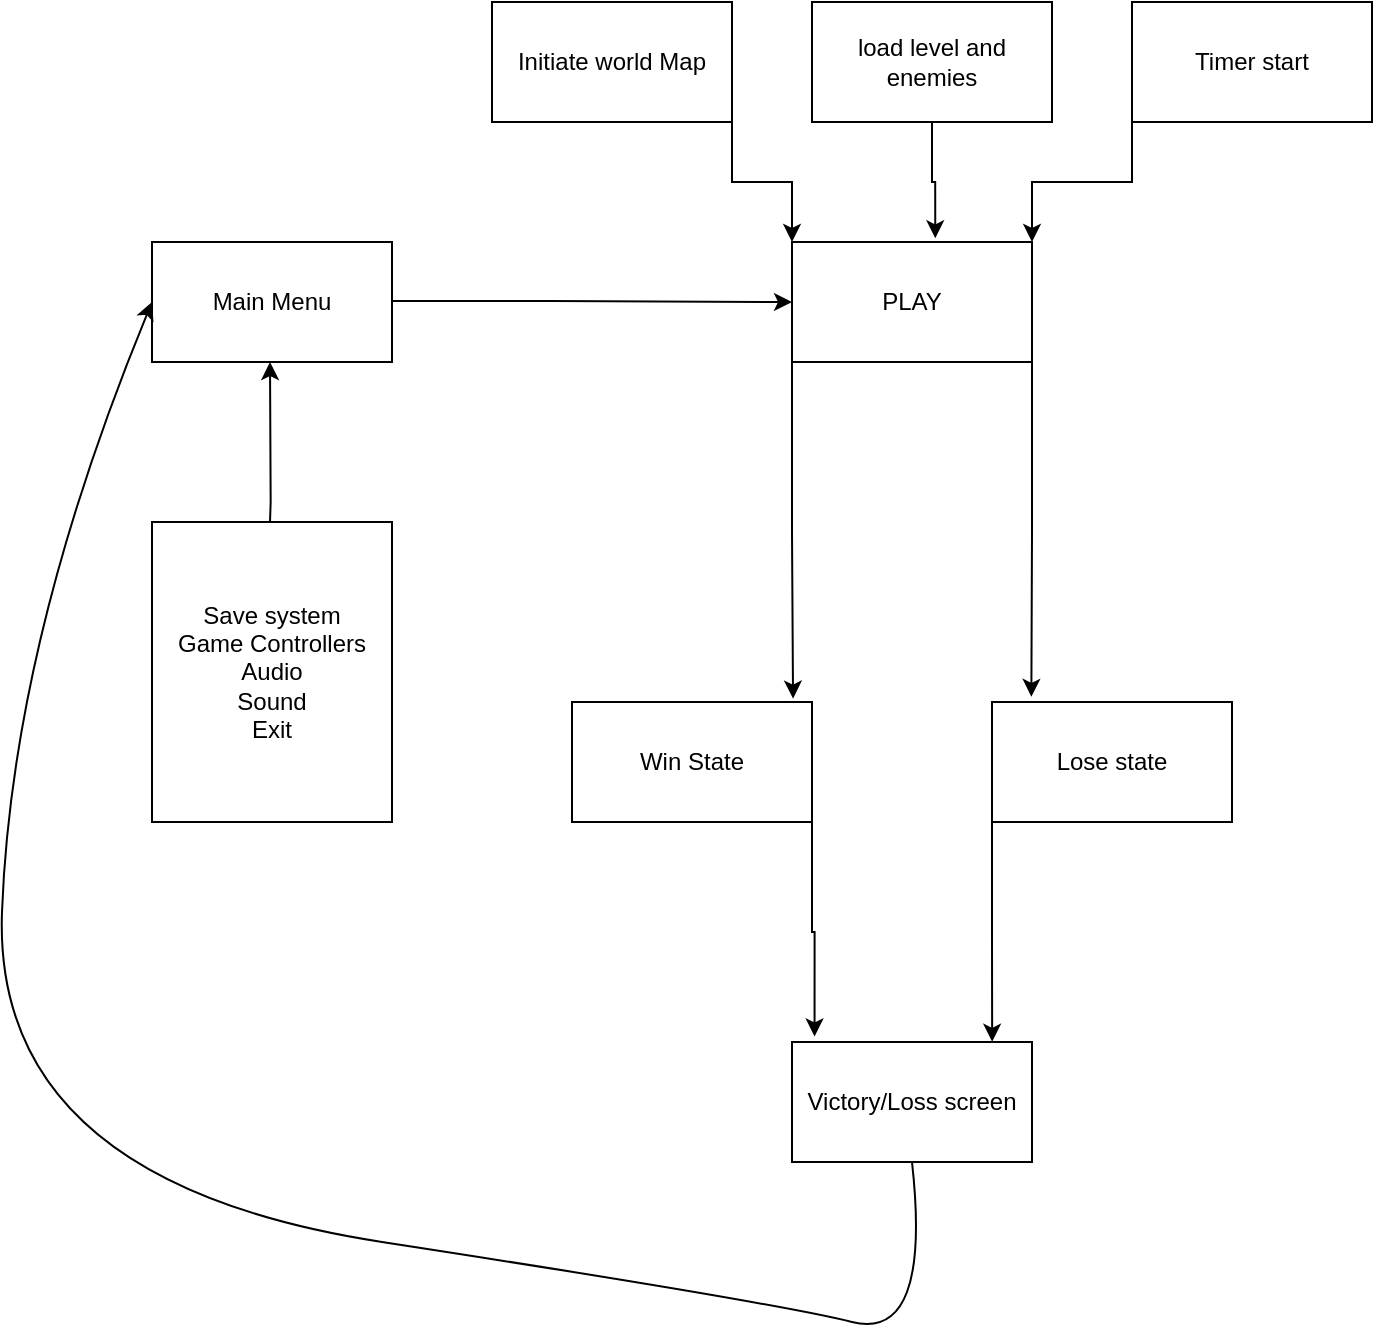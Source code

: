 <mxfile version="15.8.3" type="gitlab">
  <diagram id="AVCgjMB4vnnHdktHC23D" name="Page-1">
    <mxGraphModel dx="1564" dy="880" grid="1" gridSize="10" guides="1" tooltips="1" connect="1" arrows="1" fold="1" page="1" pageScale="1" pageWidth="1169" pageHeight="1654" math="0" shadow="0">
      <root>
        <mxCell id="0" />
        <mxCell id="1" parent="0" />
        <mxCell id="Dgi1GJ6ZeWri7rp1ALK4-1" value="Main Menu" style="rounded=0;whiteSpace=wrap;html=1;" vertex="1" parent="1">
          <mxGeometry x="120" y="150" width="120" height="60" as="geometry" />
        </mxCell>
        <mxCell id="Dgi1GJ6ZeWri7rp1ALK4-2" value="" style="endArrow=classic;html=1;rounded=0;entryX=0;entryY=0.5;entryDx=0;entryDy=0;" edge="1" parent="1" target="Dgi1GJ6ZeWri7rp1ALK4-5">
          <mxGeometry width="50" height="50" relative="1" as="geometry">
            <mxPoint x="240" y="179.5" as="sourcePoint" />
            <mxPoint x="400" y="179.5" as="targetPoint" />
            <Array as="points">
              <mxPoint x="240" y="179.5" />
              <mxPoint x="320" y="179.5" />
            </Array>
          </mxGeometry>
        </mxCell>
        <mxCell id="Dgi1GJ6ZeWri7rp1ALK4-3" value="Save system&lt;br&gt;Game Controllers&lt;br&gt;Audio&lt;br&gt;Sound&lt;br&gt;Exit" style="rounded=0;whiteSpace=wrap;html=1;" vertex="1" parent="1">
          <mxGeometry x="120" y="290" width="120" height="150" as="geometry" />
        </mxCell>
        <mxCell id="Dgi1GJ6ZeWri7rp1ALK4-4" value="" style="endArrow=classic;html=1;rounded=0;" edge="1" parent="1">
          <mxGeometry width="50" height="50" relative="1" as="geometry">
            <mxPoint x="179" y="290" as="sourcePoint" />
            <mxPoint x="179" y="210" as="targetPoint" />
            <Array as="points">
              <mxPoint x="179.33" y="280" />
            </Array>
          </mxGeometry>
        </mxCell>
        <mxCell id="Dgi1GJ6ZeWri7rp1ALK4-22" style="edgeStyle=orthogonalEdgeStyle;rounded=0;orthogonalLoop=1;jettySize=auto;html=1;exitX=0;exitY=1;exitDx=0;exitDy=0;entryX=0.921;entryY=-0.028;entryDx=0;entryDy=0;entryPerimeter=0;" edge="1" parent="1" source="Dgi1GJ6ZeWri7rp1ALK4-5" target="Dgi1GJ6ZeWri7rp1ALK4-20">
          <mxGeometry relative="1" as="geometry" />
        </mxCell>
        <mxCell id="Dgi1GJ6ZeWri7rp1ALK4-23" style="edgeStyle=orthogonalEdgeStyle;rounded=0;orthogonalLoop=1;jettySize=auto;html=1;exitX=1;exitY=1;exitDx=0;exitDy=0;entryX=0.164;entryY=-0.043;entryDx=0;entryDy=0;entryPerimeter=0;" edge="1" parent="1" source="Dgi1GJ6ZeWri7rp1ALK4-5" target="Dgi1GJ6ZeWri7rp1ALK4-21">
          <mxGeometry relative="1" as="geometry" />
        </mxCell>
        <mxCell id="Dgi1GJ6ZeWri7rp1ALK4-5" value="PLAY" style="rounded=0;whiteSpace=wrap;html=1;" vertex="1" parent="1">
          <mxGeometry x="440" y="150" width="120" height="60" as="geometry" />
        </mxCell>
        <mxCell id="Dgi1GJ6ZeWri7rp1ALK4-11" style="edgeStyle=orthogonalEdgeStyle;rounded=0;orthogonalLoop=1;jettySize=auto;html=1;exitX=1;exitY=1;exitDx=0;exitDy=0;entryX=0;entryY=0;entryDx=0;entryDy=0;" edge="1" parent="1" source="Dgi1GJ6ZeWri7rp1ALK4-6" target="Dgi1GJ6ZeWri7rp1ALK4-5">
          <mxGeometry relative="1" as="geometry" />
        </mxCell>
        <mxCell id="Dgi1GJ6ZeWri7rp1ALK4-6" value="Initiate world Map&lt;br&gt;" style="rounded=0;whiteSpace=wrap;html=1;" vertex="1" parent="1">
          <mxGeometry x="290" y="30" width="120" height="60" as="geometry" />
        </mxCell>
        <mxCell id="Dgi1GJ6ZeWri7rp1ALK4-12" style="edgeStyle=orthogonalEdgeStyle;rounded=0;orthogonalLoop=1;jettySize=auto;html=1;exitX=0.5;exitY=1;exitDx=0;exitDy=0;entryX=0.597;entryY=-0.031;entryDx=0;entryDy=0;entryPerimeter=0;" edge="1" parent="1" source="Dgi1GJ6ZeWri7rp1ALK4-7" target="Dgi1GJ6ZeWri7rp1ALK4-5">
          <mxGeometry relative="1" as="geometry" />
        </mxCell>
        <mxCell id="Dgi1GJ6ZeWri7rp1ALK4-7" value="load level and enemies" style="rounded=0;whiteSpace=wrap;html=1;" vertex="1" parent="1">
          <mxGeometry x="450" y="30" width="120" height="60" as="geometry" />
        </mxCell>
        <mxCell id="Dgi1GJ6ZeWri7rp1ALK4-13" style="edgeStyle=orthogonalEdgeStyle;rounded=0;orthogonalLoop=1;jettySize=auto;html=1;exitX=0;exitY=1;exitDx=0;exitDy=0;entryX=1;entryY=0;entryDx=0;entryDy=0;" edge="1" parent="1" source="Dgi1GJ6ZeWri7rp1ALK4-8" target="Dgi1GJ6ZeWri7rp1ALK4-5">
          <mxGeometry relative="1" as="geometry" />
        </mxCell>
        <mxCell id="Dgi1GJ6ZeWri7rp1ALK4-8" value="Timer start" style="rounded=0;whiteSpace=wrap;html=1;" vertex="1" parent="1">
          <mxGeometry x="610" y="30" width="120" height="60" as="geometry" />
        </mxCell>
        <mxCell id="Dgi1GJ6ZeWri7rp1ALK4-25" style="edgeStyle=orthogonalEdgeStyle;rounded=0;orthogonalLoop=1;jettySize=auto;html=1;exitX=1;exitY=1;exitDx=0;exitDy=0;entryX=0.094;entryY=-0.046;entryDx=0;entryDy=0;entryPerimeter=0;" edge="1" parent="1" source="Dgi1GJ6ZeWri7rp1ALK4-20" target="Dgi1GJ6ZeWri7rp1ALK4-24">
          <mxGeometry relative="1" as="geometry" />
        </mxCell>
        <mxCell id="Dgi1GJ6ZeWri7rp1ALK4-20" value="Win State" style="rounded=0;whiteSpace=wrap;html=1;" vertex="1" parent="1">
          <mxGeometry x="330" y="380" width="120" height="60" as="geometry" />
        </mxCell>
        <mxCell id="Dgi1GJ6ZeWri7rp1ALK4-26" style="edgeStyle=orthogonalEdgeStyle;rounded=0;orthogonalLoop=1;jettySize=auto;html=1;exitX=0;exitY=1;exitDx=0;exitDy=0;entryX=0.834;entryY=-0.002;entryDx=0;entryDy=0;entryPerimeter=0;" edge="1" parent="1" source="Dgi1GJ6ZeWri7rp1ALK4-21" target="Dgi1GJ6ZeWri7rp1ALK4-24">
          <mxGeometry relative="1" as="geometry" />
        </mxCell>
        <mxCell id="Dgi1GJ6ZeWri7rp1ALK4-21" value="Lose state" style="rounded=0;whiteSpace=wrap;html=1;" vertex="1" parent="1">
          <mxGeometry x="540" y="380" width="120" height="60" as="geometry" />
        </mxCell>
        <mxCell id="Dgi1GJ6ZeWri7rp1ALK4-24" value="Victory/Loss screen&lt;br&gt;" style="rounded=0;whiteSpace=wrap;html=1;" vertex="1" parent="1">
          <mxGeometry x="440" y="550" width="120" height="60" as="geometry" />
        </mxCell>
        <mxCell id="Dgi1GJ6ZeWri7rp1ALK4-27" value="" style="curved=1;endArrow=classic;html=1;rounded=0;exitX=0.5;exitY=1;exitDx=0;exitDy=0;entryX=0;entryY=0.5;entryDx=0;entryDy=0;" edge="1" parent="1" source="Dgi1GJ6ZeWri7rp1ALK4-24" target="Dgi1GJ6ZeWri7rp1ALK4-1">
          <mxGeometry width="50" height="50" relative="1" as="geometry">
            <mxPoint x="460" y="700" as="sourcePoint" />
            <mxPoint x="70" y="170" as="targetPoint" />
            <Array as="points">
              <mxPoint x="510" y="700" />
              <mxPoint x="430" y="680" />
              <mxPoint x="40" y="620" />
              <mxPoint x="50" y="350" />
            </Array>
          </mxGeometry>
        </mxCell>
      </root>
    </mxGraphModel>
  </diagram>
</mxfile>
